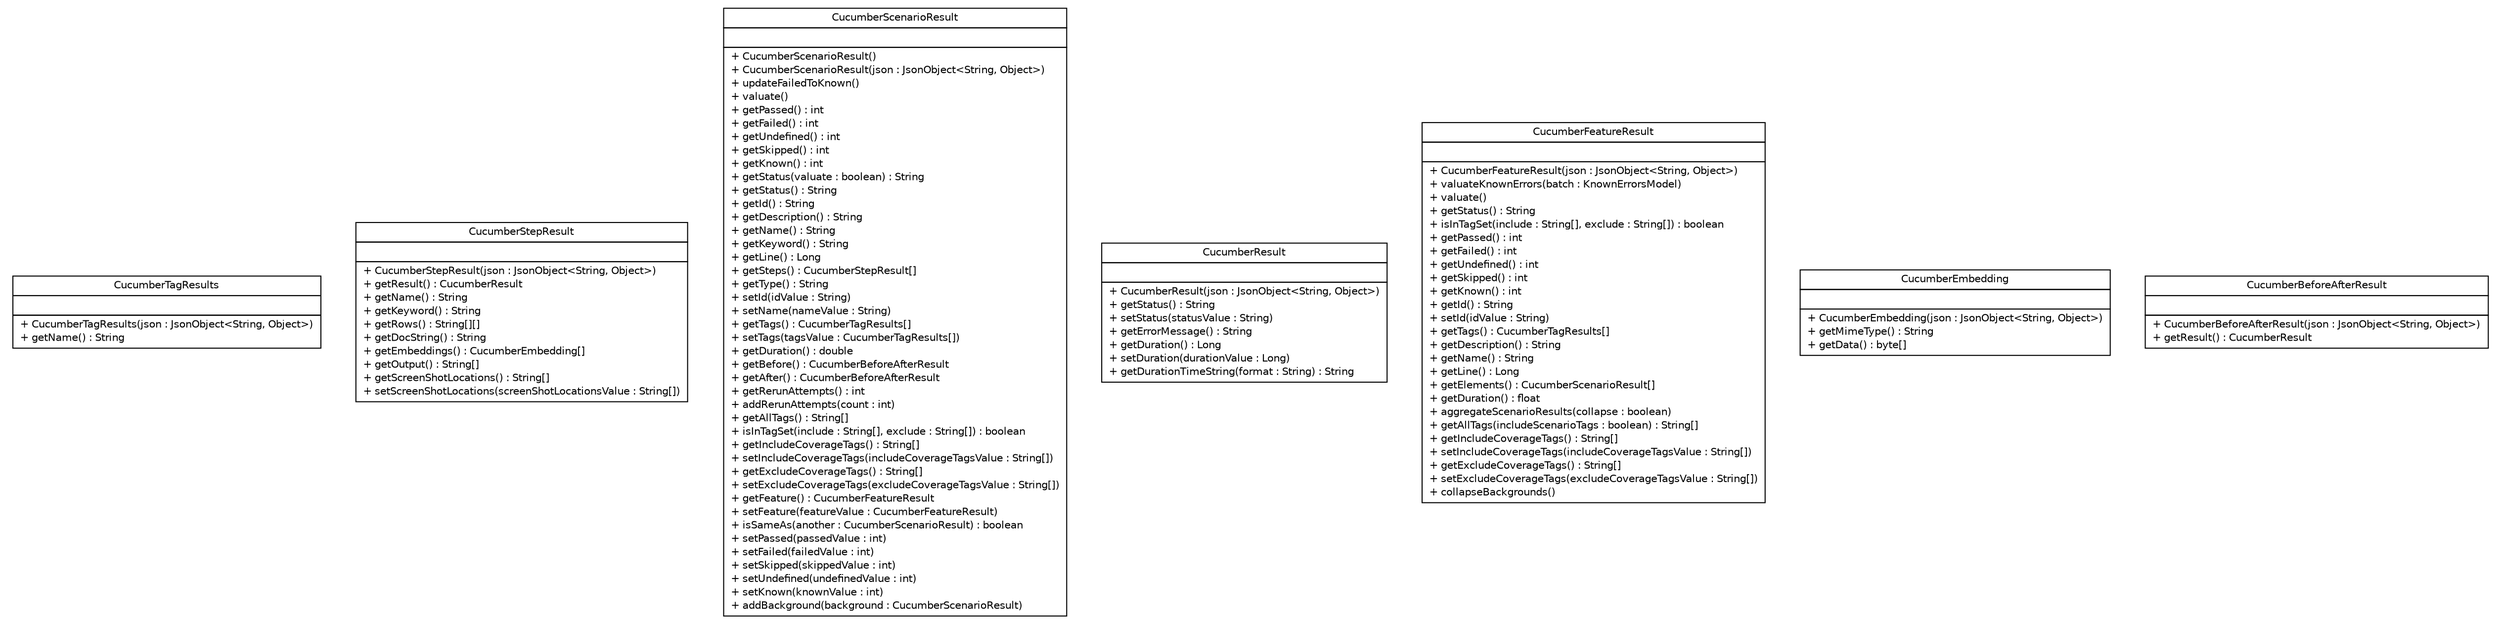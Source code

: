 #!/usr/local/bin/dot
#
# Class diagram 
# Generated by UMLGraph version R5_6 (http://www.umlgraph.org/)
#

digraph G {
	edge [fontname="Helvetica",fontsize=10,labelfontname="Helvetica",labelfontsize=10];
	node [fontname="Helvetica",fontsize=10,shape=plaintext];
	nodesep=0.25;
	ranksep=0.5;
	// com.github.mkolisnyk.cucumber.reporting.types.result.CucumberTagResults
	c1224 [label=<<table title="com.github.mkolisnyk.cucumber.reporting.types.result.CucumberTagResults" border="0" cellborder="1" cellspacing="0" cellpadding="2" port="p" href="./CucumberTagResults.html">
		<tr><td><table border="0" cellspacing="0" cellpadding="1">
<tr><td align="center" balign="center"> CucumberTagResults </td></tr>
		</table></td></tr>
		<tr><td><table border="0" cellspacing="0" cellpadding="1">
<tr><td align="left" balign="left">  </td></tr>
		</table></td></tr>
		<tr><td><table border="0" cellspacing="0" cellpadding="1">
<tr><td align="left" balign="left"> + CucumberTagResults(json : JsonObject&lt;String, Object&gt;) </td></tr>
<tr><td align="left" balign="left"> + getName() : String </td></tr>
		</table></td></tr>
		</table>>, URL="./CucumberTagResults.html", fontname="Helvetica", fontcolor="black", fontsize=10.0];
	// com.github.mkolisnyk.cucumber.reporting.types.result.CucumberStepResult
	c1225 [label=<<table title="com.github.mkolisnyk.cucumber.reporting.types.result.CucumberStepResult" border="0" cellborder="1" cellspacing="0" cellpadding="2" port="p" href="./CucumberStepResult.html">
		<tr><td><table border="0" cellspacing="0" cellpadding="1">
<tr><td align="center" balign="center"> CucumberStepResult </td></tr>
		</table></td></tr>
		<tr><td><table border="0" cellspacing="0" cellpadding="1">
<tr><td align="left" balign="left">  </td></tr>
		</table></td></tr>
		<tr><td><table border="0" cellspacing="0" cellpadding="1">
<tr><td align="left" balign="left"> + CucumberStepResult(json : JsonObject&lt;String, Object&gt;) </td></tr>
<tr><td align="left" balign="left"> + getResult() : CucumberResult </td></tr>
<tr><td align="left" balign="left"> + getName() : String </td></tr>
<tr><td align="left" balign="left"> + getKeyword() : String </td></tr>
<tr><td align="left" balign="left"> + getRows() : String[][] </td></tr>
<tr><td align="left" balign="left"> + getDocString() : String </td></tr>
<tr><td align="left" balign="left"> + getEmbeddings() : CucumberEmbedding[] </td></tr>
<tr><td align="left" balign="left"> + getOutput() : String[] </td></tr>
<tr><td align="left" balign="left"> + getScreenShotLocations() : String[] </td></tr>
<tr><td align="left" balign="left"> + setScreenShotLocations(screenShotLocationsValue : String[]) </td></tr>
		</table></td></tr>
		</table>>, URL="./CucumberStepResult.html", fontname="Helvetica", fontcolor="black", fontsize=10.0];
	// com.github.mkolisnyk.cucumber.reporting.types.result.CucumberScenarioResult
	c1226 [label=<<table title="com.github.mkolisnyk.cucumber.reporting.types.result.CucumberScenarioResult" border="0" cellborder="1" cellspacing="0" cellpadding="2" port="p" href="./CucumberScenarioResult.html">
		<tr><td><table border="0" cellspacing="0" cellpadding="1">
<tr><td align="center" balign="center"> CucumberScenarioResult </td></tr>
		</table></td></tr>
		<tr><td><table border="0" cellspacing="0" cellpadding="1">
<tr><td align="left" balign="left">  </td></tr>
		</table></td></tr>
		<tr><td><table border="0" cellspacing="0" cellpadding="1">
<tr><td align="left" balign="left"> + CucumberScenarioResult() </td></tr>
<tr><td align="left" balign="left"> + CucumberScenarioResult(json : JsonObject&lt;String, Object&gt;) </td></tr>
<tr><td align="left" balign="left"> + updateFailedToKnown() </td></tr>
<tr><td align="left" balign="left"> + valuate() </td></tr>
<tr><td align="left" balign="left"> + getPassed() : int </td></tr>
<tr><td align="left" balign="left"> + getFailed() : int </td></tr>
<tr><td align="left" balign="left"> + getUndefined() : int </td></tr>
<tr><td align="left" balign="left"> + getSkipped() : int </td></tr>
<tr><td align="left" balign="left"> + getKnown() : int </td></tr>
<tr><td align="left" balign="left"> + getStatus(valuate : boolean) : String </td></tr>
<tr><td align="left" balign="left"> + getStatus() : String </td></tr>
<tr><td align="left" balign="left"> + getId() : String </td></tr>
<tr><td align="left" balign="left"> + getDescription() : String </td></tr>
<tr><td align="left" balign="left"> + getName() : String </td></tr>
<tr><td align="left" balign="left"> + getKeyword() : String </td></tr>
<tr><td align="left" balign="left"> + getLine() : Long </td></tr>
<tr><td align="left" balign="left"> + getSteps() : CucumberStepResult[] </td></tr>
<tr><td align="left" balign="left"> + getType() : String </td></tr>
<tr><td align="left" balign="left"> + setId(idValue : String) </td></tr>
<tr><td align="left" balign="left"> + setName(nameValue : String) </td></tr>
<tr><td align="left" balign="left"> + getTags() : CucumberTagResults[] </td></tr>
<tr><td align="left" balign="left"> + setTags(tagsValue : CucumberTagResults[]) </td></tr>
<tr><td align="left" balign="left"> + getDuration() : double </td></tr>
<tr><td align="left" balign="left"> + getBefore() : CucumberBeforeAfterResult </td></tr>
<tr><td align="left" balign="left"> + getAfter() : CucumberBeforeAfterResult </td></tr>
<tr><td align="left" balign="left"> + getRerunAttempts() : int </td></tr>
<tr><td align="left" balign="left"> + addRerunAttempts(count : int) </td></tr>
<tr><td align="left" balign="left"> + getAllTags() : String[] </td></tr>
<tr><td align="left" balign="left"> + isInTagSet(include : String[], exclude : String[]) : boolean </td></tr>
<tr><td align="left" balign="left"> + getIncludeCoverageTags() : String[] </td></tr>
<tr><td align="left" balign="left"> + setIncludeCoverageTags(includeCoverageTagsValue : String[]) </td></tr>
<tr><td align="left" balign="left"> + getExcludeCoverageTags() : String[] </td></tr>
<tr><td align="left" balign="left"> + setExcludeCoverageTags(excludeCoverageTagsValue : String[]) </td></tr>
<tr><td align="left" balign="left"> + getFeature() : CucumberFeatureResult </td></tr>
<tr><td align="left" balign="left"> + setFeature(featureValue : CucumberFeatureResult) </td></tr>
<tr><td align="left" balign="left"> + isSameAs(another : CucumberScenarioResult) : boolean </td></tr>
<tr><td align="left" balign="left"> + setPassed(passedValue : int) </td></tr>
<tr><td align="left" balign="left"> + setFailed(failedValue : int) </td></tr>
<tr><td align="left" balign="left"> + setSkipped(skippedValue : int) </td></tr>
<tr><td align="left" balign="left"> + setUndefined(undefinedValue : int) </td></tr>
<tr><td align="left" balign="left"> + setKnown(knownValue : int) </td></tr>
<tr><td align="left" balign="left"> + addBackground(background : CucumberScenarioResult) </td></tr>
		</table></td></tr>
		</table>>, URL="./CucumberScenarioResult.html", fontname="Helvetica", fontcolor="black", fontsize=10.0];
	// com.github.mkolisnyk.cucumber.reporting.types.result.CucumberResult
	c1227 [label=<<table title="com.github.mkolisnyk.cucumber.reporting.types.result.CucumberResult" border="0" cellborder="1" cellspacing="0" cellpadding="2" port="p" href="./CucumberResult.html">
		<tr><td><table border="0" cellspacing="0" cellpadding="1">
<tr><td align="center" balign="center"> CucumberResult </td></tr>
		</table></td></tr>
		<tr><td><table border="0" cellspacing="0" cellpadding="1">
<tr><td align="left" balign="left">  </td></tr>
		</table></td></tr>
		<tr><td><table border="0" cellspacing="0" cellpadding="1">
<tr><td align="left" balign="left"> + CucumberResult(json : JsonObject&lt;String, Object&gt;) </td></tr>
<tr><td align="left" balign="left"> + getStatus() : String </td></tr>
<tr><td align="left" balign="left"> + setStatus(statusValue : String) </td></tr>
<tr><td align="left" balign="left"> + getErrorMessage() : String </td></tr>
<tr><td align="left" balign="left"> + getDuration() : Long </td></tr>
<tr><td align="left" balign="left"> + setDuration(durationValue : Long) </td></tr>
<tr><td align="left" balign="left"> + getDurationTimeString(format : String) : String </td></tr>
		</table></td></tr>
		</table>>, URL="./CucumberResult.html", fontname="Helvetica", fontcolor="black", fontsize=10.0];
	// com.github.mkolisnyk.cucumber.reporting.types.result.CucumberFeatureResult
	c1228 [label=<<table title="com.github.mkolisnyk.cucumber.reporting.types.result.CucumberFeatureResult" border="0" cellborder="1" cellspacing="0" cellpadding="2" port="p" href="./CucumberFeatureResult.html">
		<tr><td><table border="0" cellspacing="0" cellpadding="1">
<tr><td align="center" balign="center"> CucumberFeatureResult </td></tr>
		</table></td></tr>
		<tr><td><table border="0" cellspacing="0" cellpadding="1">
<tr><td align="left" balign="left">  </td></tr>
		</table></td></tr>
		<tr><td><table border="0" cellspacing="0" cellpadding="1">
<tr><td align="left" balign="left"> + CucumberFeatureResult(json : JsonObject&lt;String, Object&gt;) </td></tr>
<tr><td align="left" balign="left"> + valuateKnownErrors(batch : KnownErrorsModel) </td></tr>
<tr><td align="left" balign="left"> + valuate() </td></tr>
<tr><td align="left" balign="left"> + getStatus() : String </td></tr>
<tr><td align="left" balign="left"> + isInTagSet(include : String[], exclude : String[]) : boolean </td></tr>
<tr><td align="left" balign="left"> + getPassed() : int </td></tr>
<tr><td align="left" balign="left"> + getFailed() : int </td></tr>
<tr><td align="left" balign="left"> + getUndefined() : int </td></tr>
<tr><td align="left" balign="left"> + getSkipped() : int </td></tr>
<tr><td align="left" balign="left"> + getKnown() : int </td></tr>
<tr><td align="left" balign="left"> + getId() : String </td></tr>
<tr><td align="left" balign="left"> + setId(idValue : String) </td></tr>
<tr><td align="left" balign="left"> + getTags() : CucumberTagResults[] </td></tr>
<tr><td align="left" balign="left"> + getDescription() : String </td></tr>
<tr><td align="left" balign="left"> + getName() : String </td></tr>
<tr><td align="left" balign="left"> + getLine() : Long </td></tr>
<tr><td align="left" balign="left"> + getElements() : CucumberScenarioResult[] </td></tr>
<tr><td align="left" balign="left"> + getDuration() : float </td></tr>
<tr><td align="left" balign="left"> + aggregateScenarioResults(collapse : boolean) </td></tr>
<tr><td align="left" balign="left"> + getAllTags(includeScenarioTags : boolean) : String[] </td></tr>
<tr><td align="left" balign="left"> + getIncludeCoverageTags() : String[] </td></tr>
<tr><td align="left" balign="left"> + setIncludeCoverageTags(includeCoverageTagsValue : String[]) </td></tr>
<tr><td align="left" balign="left"> + getExcludeCoverageTags() : String[] </td></tr>
<tr><td align="left" balign="left"> + setExcludeCoverageTags(excludeCoverageTagsValue : String[]) </td></tr>
<tr><td align="left" balign="left"> + collapseBackgrounds() </td></tr>
		</table></td></tr>
		</table>>, URL="./CucumberFeatureResult.html", fontname="Helvetica", fontcolor="black", fontsize=10.0];
	// com.github.mkolisnyk.cucumber.reporting.types.result.CucumberEmbedding
	c1229 [label=<<table title="com.github.mkolisnyk.cucumber.reporting.types.result.CucumberEmbedding" border="0" cellborder="1" cellspacing="0" cellpadding="2" port="p" href="./CucumberEmbedding.html">
		<tr><td><table border="0" cellspacing="0" cellpadding="1">
<tr><td align="center" balign="center"> CucumberEmbedding </td></tr>
		</table></td></tr>
		<tr><td><table border="0" cellspacing="0" cellpadding="1">
<tr><td align="left" balign="left">  </td></tr>
		</table></td></tr>
		<tr><td><table border="0" cellspacing="0" cellpadding="1">
<tr><td align="left" balign="left"> + CucumberEmbedding(json : JsonObject&lt;String, Object&gt;) </td></tr>
<tr><td align="left" balign="left"> + getMimeType() : String </td></tr>
<tr><td align="left" balign="left"> + getData() : byte[] </td></tr>
		</table></td></tr>
		</table>>, URL="./CucumberEmbedding.html", fontname="Helvetica", fontcolor="black", fontsize=10.0];
	// com.github.mkolisnyk.cucumber.reporting.types.result.CucumberBeforeAfterResult
	c1230 [label=<<table title="com.github.mkolisnyk.cucumber.reporting.types.result.CucumberBeforeAfterResult" border="0" cellborder="1" cellspacing="0" cellpadding="2" port="p" href="./CucumberBeforeAfterResult.html">
		<tr><td><table border="0" cellspacing="0" cellpadding="1">
<tr><td align="center" balign="center"> CucumberBeforeAfterResult </td></tr>
		</table></td></tr>
		<tr><td><table border="0" cellspacing="0" cellpadding="1">
<tr><td align="left" balign="left">  </td></tr>
		</table></td></tr>
		<tr><td><table border="0" cellspacing="0" cellpadding="1">
<tr><td align="left" balign="left"> + CucumberBeforeAfterResult(json : JsonObject&lt;String, Object&gt;) </td></tr>
<tr><td align="left" balign="left"> + getResult() : CucumberResult </td></tr>
		</table></td></tr>
		</table>>, URL="./CucumberBeforeAfterResult.html", fontname="Helvetica", fontcolor="black", fontsize=10.0];
}

